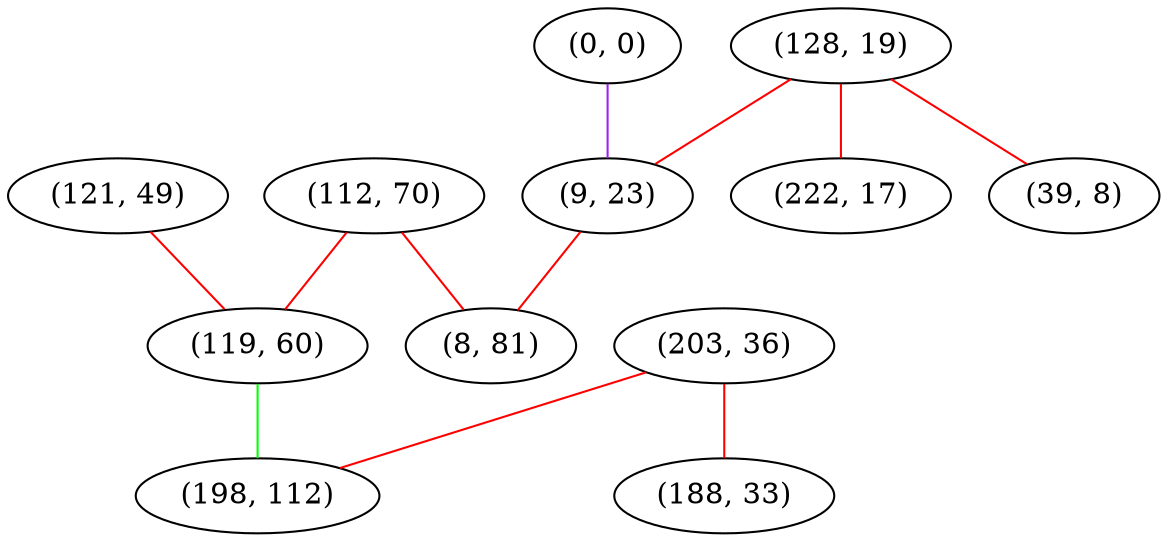 graph "" {
"(112, 70)";
"(0, 0)";
"(203, 36)";
"(121, 49)";
"(119, 60)";
"(128, 19)";
"(9, 23)";
"(222, 17)";
"(188, 33)";
"(8, 81)";
"(39, 8)";
"(198, 112)";
"(112, 70)" -- "(8, 81)"  [color=red, key=0, weight=1];
"(112, 70)" -- "(119, 60)"  [color=red, key=0, weight=1];
"(0, 0)" -- "(9, 23)"  [color=purple, key=0, weight=4];
"(203, 36)" -- "(188, 33)"  [color=red, key=0, weight=1];
"(203, 36)" -- "(198, 112)"  [color=red, key=0, weight=1];
"(121, 49)" -- "(119, 60)"  [color=red, key=0, weight=1];
"(119, 60)" -- "(198, 112)"  [color=green, key=0, weight=2];
"(128, 19)" -- "(222, 17)"  [color=red, key=0, weight=1];
"(128, 19)" -- "(39, 8)"  [color=red, key=0, weight=1];
"(128, 19)" -- "(9, 23)"  [color=red, key=0, weight=1];
"(9, 23)" -- "(8, 81)"  [color=red, key=0, weight=1];
}
